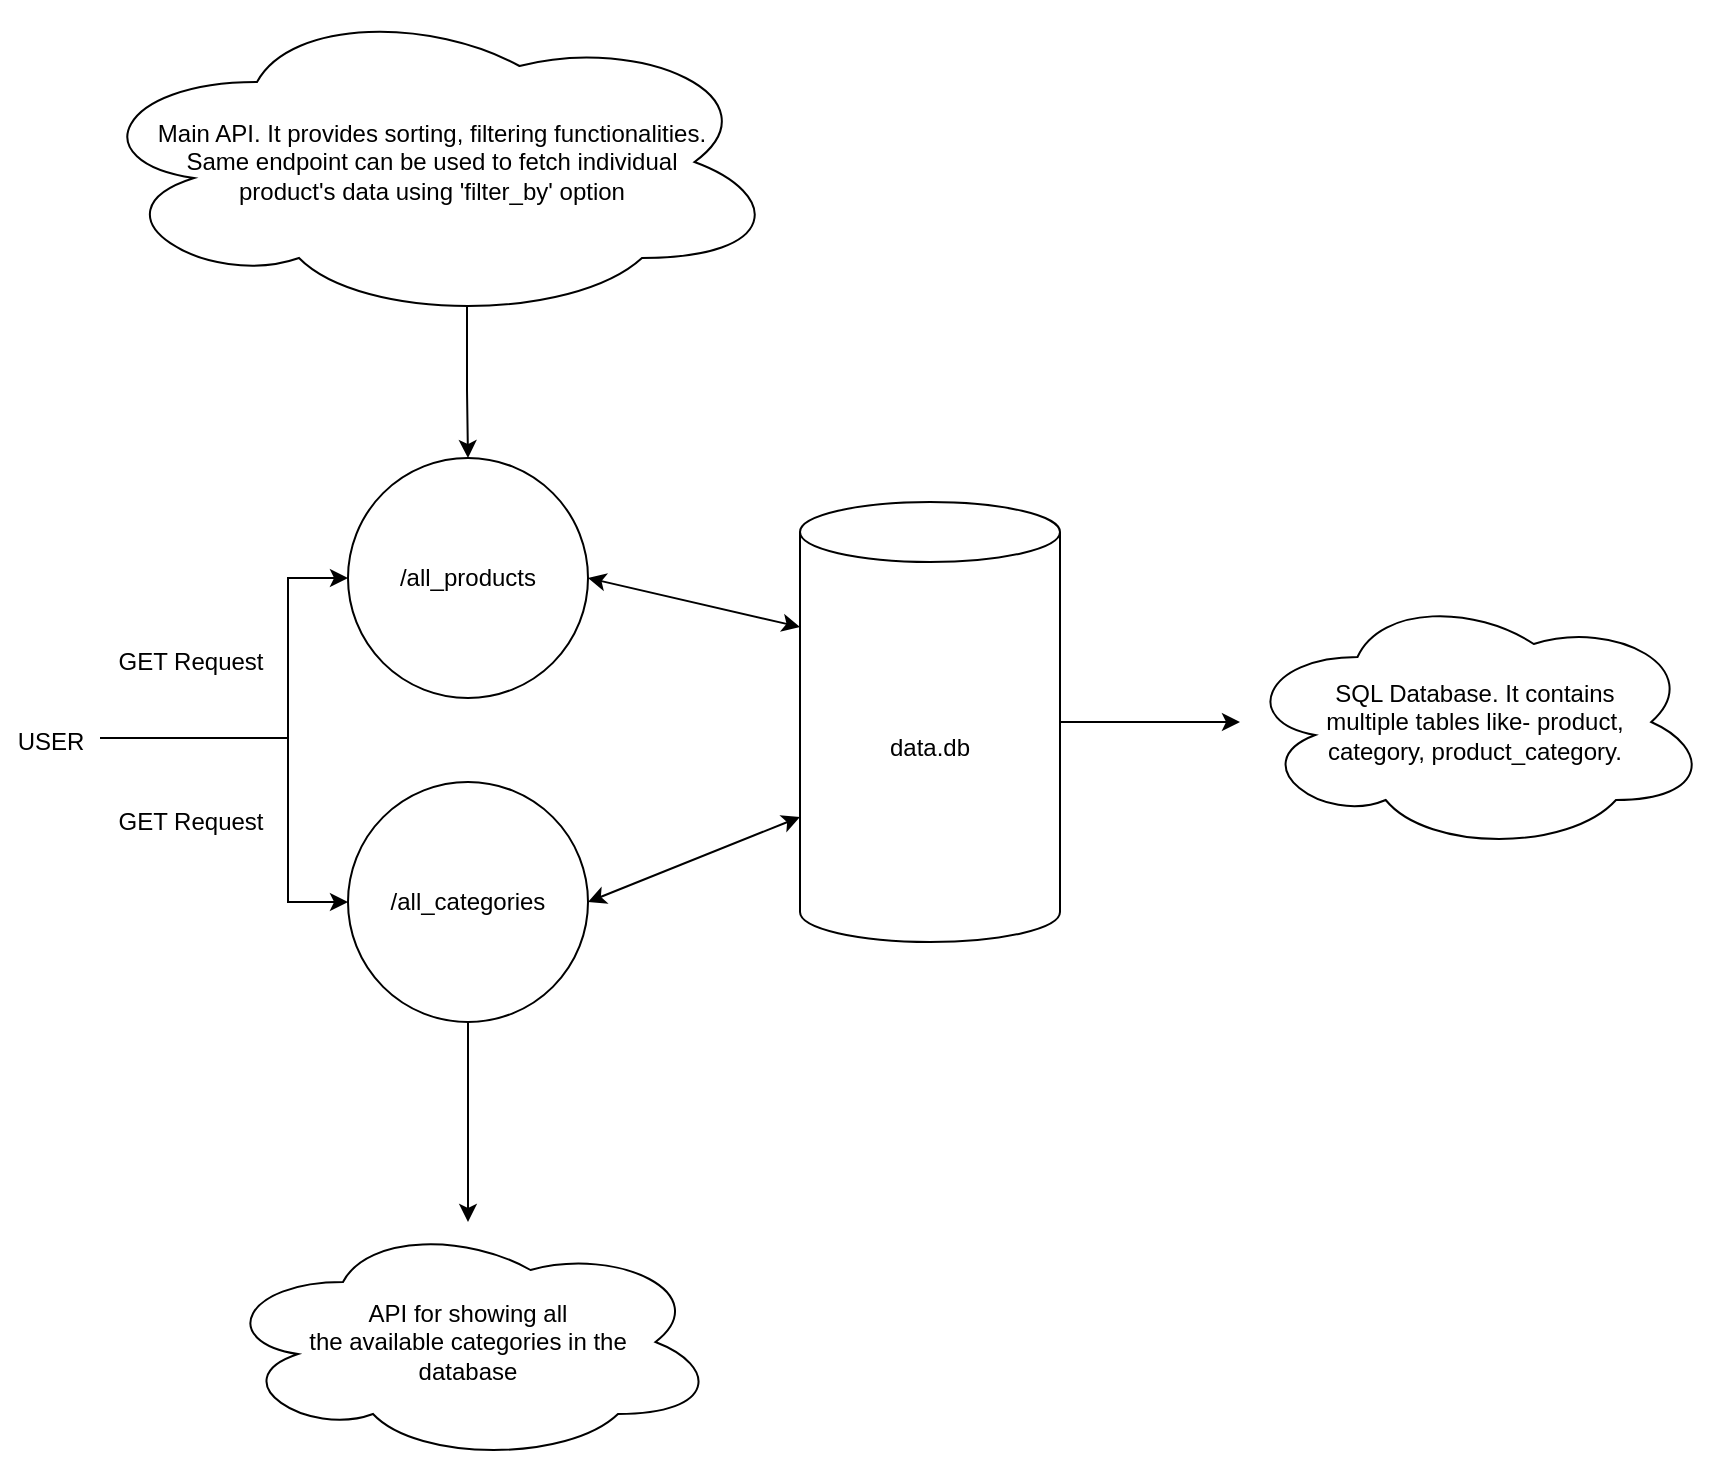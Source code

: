 <mxfile version="16.6.4"><diagram id="swq1vT73Jvzd_GQozVvk" name="Page-1"><mxGraphModel dx="1038" dy="1675" grid="1" gridSize="10" guides="1" tooltips="1" connect="1" arrows="1" fold="1" page="1" pageScale="1" pageWidth="850" pageHeight="1100" math="0" shadow="0"><root><mxCell id="0"/><mxCell id="1" parent="0"/><mxCell id="1A38NC49n42l8U2SiVRM-1" value="/all_products" style="ellipse;whiteSpace=wrap;html=1;aspect=fixed;" vertex="1" parent="1"><mxGeometry x="304" y="98" width="120" height="120" as="geometry"/></mxCell><mxCell id="1A38NC49n42l8U2SiVRM-21" value="" style="edgeStyle=orthogonalEdgeStyle;rounded=0;orthogonalLoop=1;jettySize=auto;html=1;" edge="1" parent="1" source="1A38NC49n42l8U2SiVRM-4" target="1A38NC49n42l8U2SiVRM-20"><mxGeometry relative="1" as="geometry"/></mxCell><mxCell id="1A38NC49n42l8U2SiVRM-4" value="/all_categories" style="ellipse;whiteSpace=wrap;html=1;aspect=fixed;" vertex="1" parent="1"><mxGeometry x="304" y="260" width="120" height="120" as="geometry"/></mxCell><mxCell id="1A38NC49n42l8U2SiVRM-5" value="" style="edgeStyle=segmentEdgeStyle;endArrow=classic;html=1;rounded=0;entryX=0;entryY=0.5;entryDx=0;entryDy=0;" edge="1" parent="1" target="1A38NC49n42l8U2SiVRM-4"><mxGeometry width="50" height="50" relative="1" as="geometry"><mxPoint x="180" y="238" as="sourcePoint"/><mxPoint x="274" y="198" as="targetPoint"/><Array as="points"><mxPoint x="224" y="238"/><mxPoint x="274" y="238"/><mxPoint x="274" y="378"/></Array></mxGeometry></mxCell><mxCell id="1A38NC49n42l8U2SiVRM-7" value="" style="edgeStyle=segmentEdgeStyle;endArrow=classic;html=1;rounded=0;entryX=0;entryY=0.5;entryDx=0;entryDy=0;" edge="1" parent="1" target="1A38NC49n42l8U2SiVRM-1"><mxGeometry width="50" height="50" relative="1" as="geometry"><mxPoint x="224" y="238" as="sourcePoint"/><mxPoint x="274" y="188" as="targetPoint"/><Array as="points"><mxPoint x="274" y="238"/><mxPoint x="274" y="158"/></Array></mxGeometry></mxCell><mxCell id="1A38NC49n42l8U2SiVRM-23" value="" style="edgeStyle=orthogonalEdgeStyle;rounded=0;orthogonalLoop=1;jettySize=auto;html=1;" edge="1" parent="1" source="1A38NC49n42l8U2SiVRM-9" target="1A38NC49n42l8U2SiVRM-22"><mxGeometry relative="1" as="geometry"/></mxCell><mxCell id="1A38NC49n42l8U2SiVRM-9" value="data.db" style="shape=cylinder3;whiteSpace=wrap;html=1;boundedLbl=1;backgroundOutline=1;size=15;" vertex="1" parent="1"><mxGeometry x="530" y="120" width="130" height="220" as="geometry"/></mxCell><mxCell id="1A38NC49n42l8U2SiVRM-10" value="" style="endArrow=classic;startArrow=classic;html=1;rounded=0;entryX=0;entryY=0;entryDx=0;entryDy=62.5;entryPerimeter=0;exitX=1;exitY=0.5;exitDx=0;exitDy=0;" edge="1" parent="1" source="1A38NC49n42l8U2SiVRM-1" target="1A38NC49n42l8U2SiVRM-9"><mxGeometry width="50" height="50" relative="1" as="geometry"><mxPoint x="400" y="210" as="sourcePoint"/><mxPoint x="450" y="160" as="targetPoint"/></mxGeometry></mxCell><mxCell id="1A38NC49n42l8U2SiVRM-11" value="" style="endArrow=classic;startArrow=classic;html=1;rounded=0;entryX=0;entryY=0;entryDx=0;entryDy=157.5;entryPerimeter=0;exitX=1;exitY=0.5;exitDx=0;exitDy=0;" edge="1" parent="1" source="1A38NC49n42l8U2SiVRM-4" target="1A38NC49n42l8U2SiVRM-9"><mxGeometry width="50" height="50" relative="1" as="geometry"><mxPoint x="400" y="210" as="sourcePoint"/><mxPoint x="450" y="160" as="targetPoint"/><Array as="points"/></mxGeometry></mxCell><mxCell id="1A38NC49n42l8U2SiVRM-12" value="GET Request" style="text;html=1;align=center;verticalAlign=middle;resizable=0;points=[];autosize=1;strokeColor=none;fillColor=none;" vertex="1" parent="1"><mxGeometry x="180" y="190" width="90" height="20" as="geometry"/></mxCell><mxCell id="1A38NC49n42l8U2SiVRM-17" value="" style="edgeStyle=orthogonalEdgeStyle;rounded=0;orthogonalLoop=1;jettySize=auto;html=1;exitX=0.55;exitY=0.95;exitDx=0;exitDy=0;exitPerimeter=0;" edge="1" parent="1" source="1A38NC49n42l8U2SiVRM-15" target="1A38NC49n42l8U2SiVRM-1"><mxGeometry relative="1" as="geometry"/></mxCell><mxCell id="1A38NC49n42l8U2SiVRM-15" value="Main API. It provides sorting, filtering functionalities. &lt;br&gt;Same endpoint can be used to fetch individual &lt;br&gt;product's data using 'filter_by' option" style="ellipse;shape=cloud;whiteSpace=wrap;html=1;" vertex="1" parent="1"><mxGeometry x="171" y="-130" width="350" height="160" as="geometry"/></mxCell><mxCell id="1A38NC49n42l8U2SiVRM-18" value="GET Request" style="text;html=1;align=center;verticalAlign=middle;resizable=0;points=[];autosize=1;strokeColor=none;fillColor=none;" vertex="1" parent="1"><mxGeometry x="180" y="270" width="90" height="20" as="geometry"/></mxCell><mxCell id="1A38NC49n42l8U2SiVRM-19" value="USER" style="text;html=1;align=center;verticalAlign=middle;resizable=0;points=[];autosize=1;strokeColor=none;fillColor=none;" vertex="1" parent="1"><mxGeometry x="130" y="230" width="50" height="20" as="geometry"/></mxCell><mxCell id="1A38NC49n42l8U2SiVRM-20" value="API for showing all&lt;br&gt;the available categories in the&lt;br&gt;database" style="ellipse;shape=cloud;whiteSpace=wrap;html=1;" vertex="1" parent="1"><mxGeometry x="239" y="480" width="250" height="120" as="geometry"/></mxCell><mxCell id="1A38NC49n42l8U2SiVRM-22" value="SQL Database. It contains &lt;br&gt;multiple tables like- product, &lt;br&gt;category, product_category." style="ellipse;shape=cloud;whiteSpace=wrap;html=1;" vertex="1" parent="1"><mxGeometry x="750" y="165" width="235" height="130" as="geometry"/></mxCell></root></mxGraphModel></diagram></mxfile>